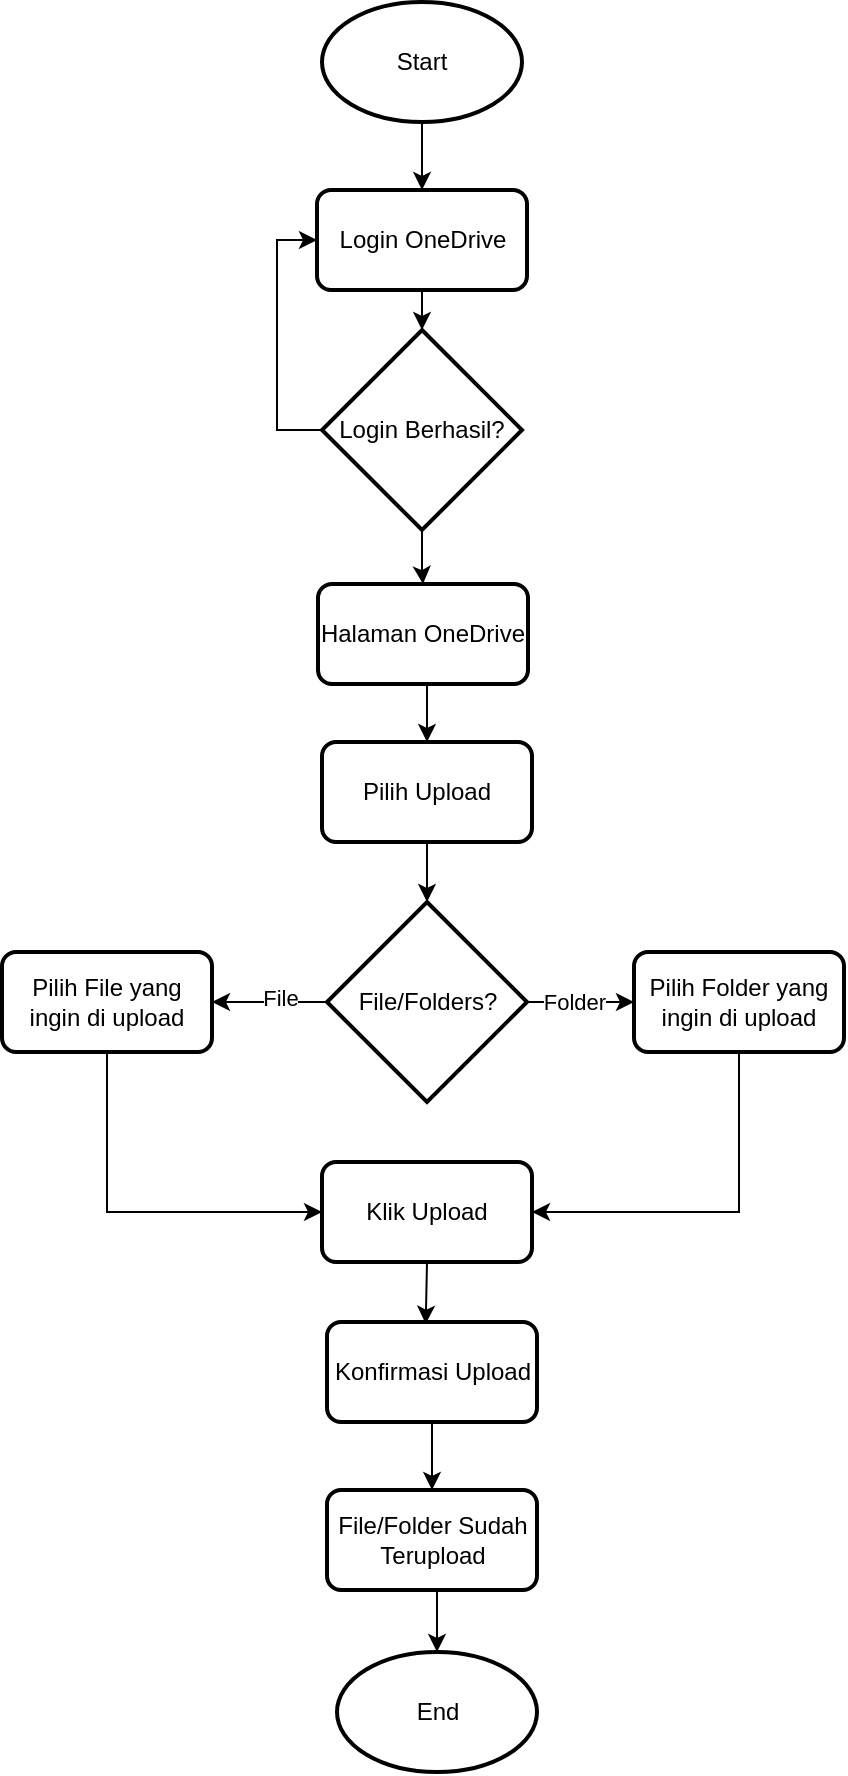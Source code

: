 <mxfile version="21.0.10" type="github">
  <diagram name="Page-1" id="Sw33zN6kMQjCgNNsfK90">
    <mxGraphModel dx="1311" dy="708" grid="1" gridSize="10" guides="1" tooltips="1" connect="1" arrows="1" fold="1" page="1" pageScale="1" pageWidth="827" pageHeight="1169" math="0" shadow="0">
      <root>
        <mxCell id="0" />
        <mxCell id="1" parent="0" />
        <mxCell id="cW5F2hSIk7cXydFyw6PF-16" style="edgeStyle=orthogonalEdgeStyle;rounded=0;orthogonalLoop=1;jettySize=auto;html=1;exitX=0.5;exitY=1;exitDx=0;exitDy=0;exitPerimeter=0;" edge="1" parent="1" source="cW5F2hSIk7cXydFyw6PF-2" target="cW5F2hSIk7cXydFyw6PF-4">
          <mxGeometry relative="1" as="geometry" />
        </mxCell>
        <mxCell id="cW5F2hSIk7cXydFyw6PF-2" value="Start" style="strokeWidth=2;html=1;shape=mxgraph.flowchart.start_1;whiteSpace=wrap;" vertex="1" parent="1">
          <mxGeometry x="370" y="10" width="100" height="60" as="geometry" />
        </mxCell>
        <mxCell id="cW5F2hSIk7cXydFyw6PF-17" style="edgeStyle=orthogonalEdgeStyle;rounded=0;orthogonalLoop=1;jettySize=auto;html=1;exitX=0.5;exitY=1;exitDx=0;exitDy=0;" edge="1" parent="1" source="cW5F2hSIk7cXydFyw6PF-4" target="cW5F2hSIk7cXydFyw6PF-6">
          <mxGeometry relative="1" as="geometry" />
        </mxCell>
        <mxCell id="cW5F2hSIk7cXydFyw6PF-4" value="Login OneDrive" style="rounded=1;whiteSpace=wrap;html=1;absoluteArcSize=1;arcSize=14;strokeWidth=2;" vertex="1" parent="1">
          <mxGeometry x="367.5" y="104" width="105" height="50" as="geometry" />
        </mxCell>
        <mxCell id="cW5F2hSIk7cXydFyw6PF-22" style="edgeStyle=orthogonalEdgeStyle;rounded=0;orthogonalLoop=1;jettySize=auto;html=1;exitX=0.5;exitY=1;exitDx=0;exitDy=0;entryX=0.5;entryY=0;entryDx=0;entryDy=0;" edge="1" parent="1" source="cW5F2hSIk7cXydFyw6PF-5" target="cW5F2hSIk7cXydFyw6PF-7">
          <mxGeometry relative="1" as="geometry" />
        </mxCell>
        <mxCell id="cW5F2hSIk7cXydFyw6PF-5" value="Halaman OneDrive" style="rounded=1;whiteSpace=wrap;html=1;absoluteArcSize=1;arcSize=14;strokeWidth=2;" vertex="1" parent="1">
          <mxGeometry x="368" y="301" width="105" height="50" as="geometry" />
        </mxCell>
        <mxCell id="cW5F2hSIk7cXydFyw6PF-20" style="edgeStyle=orthogonalEdgeStyle;rounded=0;orthogonalLoop=1;jettySize=auto;html=1;exitX=0.5;exitY=1;exitDx=0;exitDy=0;exitPerimeter=0;" edge="1" parent="1" source="cW5F2hSIk7cXydFyw6PF-6" target="cW5F2hSIk7cXydFyw6PF-5">
          <mxGeometry relative="1" as="geometry" />
        </mxCell>
        <mxCell id="cW5F2hSIk7cXydFyw6PF-21" style="edgeStyle=orthogonalEdgeStyle;rounded=0;orthogonalLoop=1;jettySize=auto;html=1;exitX=0;exitY=0.5;exitDx=0;exitDy=0;exitPerimeter=0;entryX=0;entryY=0.5;entryDx=0;entryDy=0;" edge="1" parent="1" source="cW5F2hSIk7cXydFyw6PF-6" target="cW5F2hSIk7cXydFyw6PF-4">
          <mxGeometry relative="1" as="geometry" />
        </mxCell>
        <mxCell id="cW5F2hSIk7cXydFyw6PF-6" value="Login Berhasil?" style="strokeWidth=2;html=1;shape=mxgraph.flowchart.decision;whiteSpace=wrap;" vertex="1" parent="1">
          <mxGeometry x="370" y="174" width="100" height="100" as="geometry" />
        </mxCell>
        <mxCell id="cW5F2hSIk7cXydFyw6PF-23" style="edgeStyle=orthogonalEdgeStyle;rounded=0;orthogonalLoop=1;jettySize=auto;html=1;exitX=0.5;exitY=1;exitDx=0;exitDy=0;entryX=0.5;entryY=0;entryDx=0;entryDy=0;entryPerimeter=0;" edge="1" parent="1" source="cW5F2hSIk7cXydFyw6PF-7" target="cW5F2hSIk7cXydFyw6PF-8">
          <mxGeometry relative="1" as="geometry" />
        </mxCell>
        <mxCell id="cW5F2hSIk7cXydFyw6PF-7" value="Pilih Upload" style="rounded=1;whiteSpace=wrap;html=1;absoluteArcSize=1;arcSize=14;strokeWidth=2;" vertex="1" parent="1">
          <mxGeometry x="370" y="380" width="105" height="50" as="geometry" />
        </mxCell>
        <mxCell id="cW5F2hSIk7cXydFyw6PF-24" style="edgeStyle=orthogonalEdgeStyle;rounded=0;orthogonalLoop=1;jettySize=auto;html=1;exitX=1;exitY=0.5;exitDx=0;exitDy=0;exitPerimeter=0;entryX=0;entryY=0.5;entryDx=0;entryDy=0;" edge="1" parent="1" source="cW5F2hSIk7cXydFyw6PF-8" target="cW5F2hSIk7cXydFyw6PF-9">
          <mxGeometry relative="1" as="geometry" />
        </mxCell>
        <mxCell id="cW5F2hSIk7cXydFyw6PF-32" value="Folder" style="edgeLabel;html=1;align=center;verticalAlign=middle;resizable=0;points=[];" vertex="1" connectable="0" parent="cW5F2hSIk7cXydFyw6PF-24">
          <mxGeometry x="0.226" relative="1" as="geometry">
            <mxPoint x="-10" as="offset" />
          </mxGeometry>
        </mxCell>
        <mxCell id="cW5F2hSIk7cXydFyw6PF-25" style="edgeStyle=orthogonalEdgeStyle;rounded=0;orthogonalLoop=1;jettySize=auto;html=1;exitX=0;exitY=0.5;exitDx=0;exitDy=0;exitPerimeter=0;entryX=1;entryY=0.5;entryDx=0;entryDy=0;" edge="1" parent="1" source="cW5F2hSIk7cXydFyw6PF-8" target="cW5F2hSIk7cXydFyw6PF-11">
          <mxGeometry relative="1" as="geometry" />
        </mxCell>
        <mxCell id="cW5F2hSIk7cXydFyw6PF-31" value="File" style="edgeLabel;html=1;align=center;verticalAlign=middle;resizable=0;points=[];" vertex="1" connectable="0" parent="cW5F2hSIk7cXydFyw6PF-25">
          <mxGeometry x="-0.173" y="1" relative="1" as="geometry">
            <mxPoint y="-3" as="offset" />
          </mxGeometry>
        </mxCell>
        <mxCell id="cW5F2hSIk7cXydFyw6PF-8" value="File/Folders?" style="strokeWidth=2;html=1;shape=mxgraph.flowchart.decision;whiteSpace=wrap;" vertex="1" parent="1">
          <mxGeometry x="372.5" y="460" width="100" height="100" as="geometry" />
        </mxCell>
        <mxCell id="cW5F2hSIk7cXydFyw6PF-27" style="edgeStyle=orthogonalEdgeStyle;rounded=0;orthogonalLoop=1;jettySize=auto;html=1;exitX=0.5;exitY=1;exitDx=0;exitDy=0;entryX=1;entryY=0.5;entryDx=0;entryDy=0;" edge="1" parent="1" source="cW5F2hSIk7cXydFyw6PF-9" target="cW5F2hSIk7cXydFyw6PF-12">
          <mxGeometry relative="1" as="geometry" />
        </mxCell>
        <mxCell id="cW5F2hSIk7cXydFyw6PF-9" value="Pilih Folder yang ingin di upload" style="rounded=1;whiteSpace=wrap;html=1;absoluteArcSize=1;arcSize=14;strokeWidth=2;" vertex="1" parent="1">
          <mxGeometry x="526" y="485" width="105" height="50" as="geometry" />
        </mxCell>
        <mxCell id="cW5F2hSIk7cXydFyw6PF-26" style="edgeStyle=orthogonalEdgeStyle;rounded=0;orthogonalLoop=1;jettySize=auto;html=1;exitX=0.5;exitY=1;exitDx=0;exitDy=0;entryX=0;entryY=0.5;entryDx=0;entryDy=0;" edge="1" parent="1" source="cW5F2hSIk7cXydFyw6PF-11" target="cW5F2hSIk7cXydFyw6PF-12">
          <mxGeometry relative="1" as="geometry" />
        </mxCell>
        <mxCell id="cW5F2hSIk7cXydFyw6PF-11" value="Pilih File yang ingin di upload" style="rounded=1;whiteSpace=wrap;html=1;absoluteArcSize=1;arcSize=14;strokeWidth=2;" vertex="1" parent="1">
          <mxGeometry x="210" y="485" width="105" height="50" as="geometry" />
        </mxCell>
        <mxCell id="cW5F2hSIk7cXydFyw6PF-28" style="edgeStyle=orthogonalEdgeStyle;rounded=0;orthogonalLoop=1;jettySize=auto;html=1;exitX=0.5;exitY=1;exitDx=0;exitDy=0;entryX=0.47;entryY=0.017;entryDx=0;entryDy=0;entryPerimeter=0;" edge="1" parent="1" source="cW5F2hSIk7cXydFyw6PF-12" target="cW5F2hSIk7cXydFyw6PF-13">
          <mxGeometry relative="1" as="geometry" />
        </mxCell>
        <mxCell id="cW5F2hSIk7cXydFyw6PF-12" value="Klik Upload" style="rounded=1;whiteSpace=wrap;html=1;absoluteArcSize=1;arcSize=14;strokeWidth=2;" vertex="1" parent="1">
          <mxGeometry x="370" y="590" width="105" height="50" as="geometry" />
        </mxCell>
        <mxCell id="cW5F2hSIk7cXydFyw6PF-29" style="edgeStyle=orthogonalEdgeStyle;rounded=0;orthogonalLoop=1;jettySize=auto;html=1;exitX=0.5;exitY=1;exitDx=0;exitDy=0;entryX=0.5;entryY=0;entryDx=0;entryDy=0;" edge="1" parent="1" source="cW5F2hSIk7cXydFyw6PF-13" target="cW5F2hSIk7cXydFyw6PF-14">
          <mxGeometry relative="1" as="geometry" />
        </mxCell>
        <mxCell id="cW5F2hSIk7cXydFyw6PF-13" value="Konfirmasi Upload" style="rounded=1;whiteSpace=wrap;html=1;absoluteArcSize=1;arcSize=14;strokeWidth=2;" vertex="1" parent="1">
          <mxGeometry x="372.5" y="670" width="105" height="50" as="geometry" />
        </mxCell>
        <mxCell id="cW5F2hSIk7cXydFyw6PF-30" style="edgeStyle=orthogonalEdgeStyle;rounded=0;orthogonalLoop=1;jettySize=auto;html=1;exitX=0.5;exitY=1;exitDx=0;exitDy=0;entryX=0.5;entryY=0;entryDx=0;entryDy=0;entryPerimeter=0;" edge="1" parent="1" source="cW5F2hSIk7cXydFyw6PF-14" target="cW5F2hSIk7cXydFyw6PF-15">
          <mxGeometry relative="1" as="geometry" />
        </mxCell>
        <mxCell id="cW5F2hSIk7cXydFyw6PF-14" value="File/Folder Sudah Terupload" style="rounded=1;whiteSpace=wrap;html=1;absoluteArcSize=1;arcSize=14;strokeWidth=2;" vertex="1" parent="1">
          <mxGeometry x="372.5" y="754" width="105" height="50" as="geometry" />
        </mxCell>
        <mxCell id="cW5F2hSIk7cXydFyw6PF-15" value="End" style="strokeWidth=2;html=1;shape=mxgraph.flowchart.start_1;whiteSpace=wrap;" vertex="1" parent="1">
          <mxGeometry x="377.5" y="835" width="100" height="60" as="geometry" />
        </mxCell>
      </root>
    </mxGraphModel>
  </diagram>
</mxfile>
